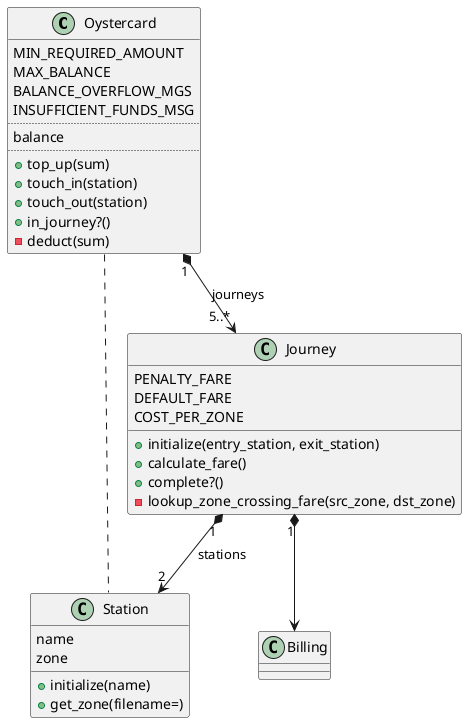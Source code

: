 @startuml

class Oystercard {
    MIN_REQUIRED_AMOUNT
    MAX_BALANCE
    BALANCE_OVERFLOW_MGS
    INSUFFICIENT_FUNDS_MSG
    ..
    balance
    ..
    + top_up(sum)
    + touch_in(station)
    + touch_out(station)
    + in_journey?()
    - deduct(sum)
}

class Station {
    name
    zone
    + initialize(name)
    + get_zone(filename=)
}

class Journey {
    PENALTY_FARE
    DEFAULT_FARE
    COST_PER_ZONE
    + initialize(entry_station, exit_station)
    + calculate_fare()
    + complete?()
    - lookup_zone_crossing_fare(src_zone, dst_zone)
}

class Billing {
}

Oystercard .. Station
Journey "1" *--> "2" Station: stations
Oystercard "1" *--> "5..*" Journey: journeys
Journey "1" *--> Billing

@enduml